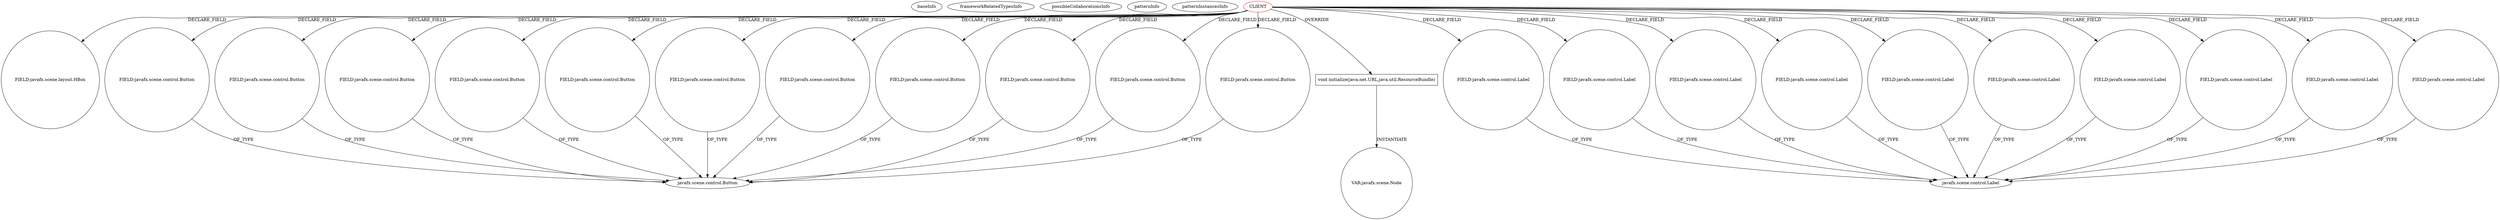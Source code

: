 digraph {
baseInfo[graphId=1281,category="pattern",isAnonymous=false,possibleRelation=false]
frameworkRelatedTypesInfo[]
possibleCollaborationsInfo[]
patternInfo[frequency=2.0,patternRootClient=0]
patternInstancesInfo[0="hock323-eventManager~/hock323-eventManager/EventManager-master/src/eventManager/controller/pokerTournament/TournamentController.java~TournamentController~3009",1="RomeoGolf-BC~/RomeoGolf-BC/BC-master/src/romeogolf/bc/MainController.java~MainController~1142"]
94[label="FIELD:javafx.scene.layout.HBox",vertexType="FIELD_DECLARATION",isFrameworkType=false,shape=circle]
0[label="CLIENT",vertexType="ROOT_CLIENT_CLASS_DECLARATION",isFrameworkType=false,color=red]
142[label="FIELD:javafx.scene.control.Button",vertexType="FIELD_DECLARATION",isFrameworkType=false,shape=circle]
59[label="FIELD:javafx.scene.control.Button",vertexType="FIELD_DECLARATION",isFrameworkType=false,shape=circle]
52[label="FIELD:javafx.scene.control.Button",vertexType="FIELD_DECLARATION",isFrameworkType=false,shape=circle]
48[label="FIELD:javafx.scene.control.Button",vertexType="FIELD_DECLARATION",isFrameworkType=false,shape=circle]
4[label="FIELD:javafx.scene.control.Button",vertexType="FIELD_DECLARATION",isFrameworkType=false,shape=circle]
81[label="FIELD:javafx.scene.control.Button",vertexType="FIELD_DECLARATION",isFrameworkType=false,shape=circle]
10[label="FIELD:javafx.scene.control.Button",vertexType="FIELD_DECLARATION",isFrameworkType=false,shape=circle]
8[label="FIELD:javafx.scene.control.Button",vertexType="FIELD_DECLARATION",isFrameworkType=false,shape=circle]
14[label="FIELD:javafx.scene.control.Button",vertexType="FIELD_DECLARATION",isFrameworkType=false,shape=circle]
140[label="FIELD:javafx.scene.control.Button",vertexType="FIELD_DECLARATION",isFrameworkType=false,shape=circle]
79[label="FIELD:javafx.scene.control.Button",vertexType="FIELD_DECLARATION",isFrameworkType=false,shape=circle]
152[label="void initialize(java.net.URL,java.util.ResourceBundle)",vertexType="OVERRIDING_METHOD_DECLARATION",isFrameworkType=false,shape=box]
69[label="FIELD:javafx.scene.control.Label",vertexType="FIELD_DECLARATION",isFrameworkType=false,shape=circle]
27[label="javafx.scene.control.Label",vertexType="FRAMEWORK_CLASS_TYPE",isFrameworkType=false]
77[label="FIELD:javafx.scene.control.Label",vertexType="FIELD_DECLARATION",isFrameworkType=false,shape=circle]
65[label="FIELD:javafx.scene.control.Label",vertexType="FIELD_DECLARATION",isFrameworkType=false,shape=circle]
92[label="FIELD:javafx.scene.control.Label",vertexType="FIELD_DECLARATION",isFrameworkType=false,shape=circle]
108[label="FIELD:javafx.scene.control.Label",vertexType="FIELD_DECLARATION",isFrameworkType=false,shape=circle]
61[label="FIELD:javafx.scene.control.Label",vertexType="FIELD_DECLARATION",isFrameworkType=false,shape=circle]
26[label="FIELD:javafx.scene.control.Label",vertexType="FIELD_DECLARATION",isFrameworkType=false,shape=circle]
71[label="FIELD:javafx.scene.control.Label",vertexType="FIELD_DECLARATION",isFrameworkType=false,shape=circle]
98[label="FIELD:javafx.scene.control.Label",vertexType="FIELD_DECLARATION",isFrameworkType=false,shape=circle]
73[label="FIELD:javafx.scene.control.Label",vertexType="FIELD_DECLARATION",isFrameworkType=false,shape=circle]
5[label="javafx.scene.control.Button",vertexType="FRAMEWORK_CLASS_TYPE",isFrameworkType=false]
199[label="VAR:javafx.scene.Node",vertexType="VARIABLE_EXPRESION",isFrameworkType=false,shape=circle]
0->48[label="DECLARE_FIELD"]
140->5[label="OF_TYPE"]
73->27[label="OF_TYPE"]
0->52[label="DECLARE_FIELD"]
79->5[label="OF_TYPE"]
52->5[label="OF_TYPE"]
98->27[label="OF_TYPE"]
0->152[label="OVERRIDE"]
59->5[label="OF_TYPE"]
92->27[label="OF_TYPE"]
0->73[label="DECLARE_FIELD"]
0->8[label="DECLARE_FIELD"]
0->94[label="DECLARE_FIELD"]
81->5[label="OF_TYPE"]
0->71[label="DECLARE_FIELD"]
26->27[label="OF_TYPE"]
0->10[label="DECLARE_FIELD"]
0->142[label="DECLARE_FIELD"]
0->140[label="DECLARE_FIELD"]
0->26[label="DECLARE_FIELD"]
142->5[label="OF_TYPE"]
65->27[label="OF_TYPE"]
14->5[label="OF_TYPE"]
0->77[label="DECLARE_FIELD"]
48->5[label="OF_TYPE"]
108->27[label="OF_TYPE"]
0->14[label="DECLARE_FIELD"]
0->4[label="DECLARE_FIELD"]
0->98[label="DECLARE_FIELD"]
10->5[label="OF_TYPE"]
0->92[label="DECLARE_FIELD"]
0->61[label="DECLARE_FIELD"]
4->5[label="OF_TYPE"]
0->108[label="DECLARE_FIELD"]
69->27[label="OF_TYPE"]
77->27[label="OF_TYPE"]
0->69[label="DECLARE_FIELD"]
8->5[label="OF_TYPE"]
0->79[label="DECLARE_FIELD"]
61->27[label="OF_TYPE"]
0->59[label="DECLARE_FIELD"]
0->65[label="DECLARE_FIELD"]
0->81[label="DECLARE_FIELD"]
152->199[label="INSTANTIATE"]
71->27[label="OF_TYPE"]
}
